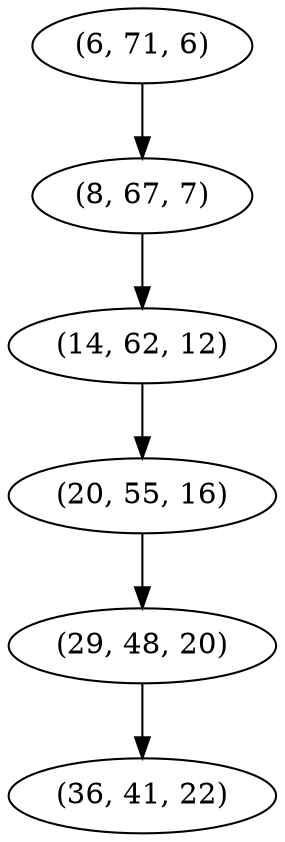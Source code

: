 digraph tree {
    "(6, 71, 6)";
    "(8, 67, 7)";
    "(14, 62, 12)";
    "(20, 55, 16)";
    "(29, 48, 20)";
    "(36, 41, 22)";
    "(6, 71, 6)" -> "(8, 67, 7)";
    "(8, 67, 7)" -> "(14, 62, 12)";
    "(14, 62, 12)" -> "(20, 55, 16)";
    "(20, 55, 16)" -> "(29, 48, 20)";
    "(29, 48, 20)" -> "(36, 41, 22)";
}
